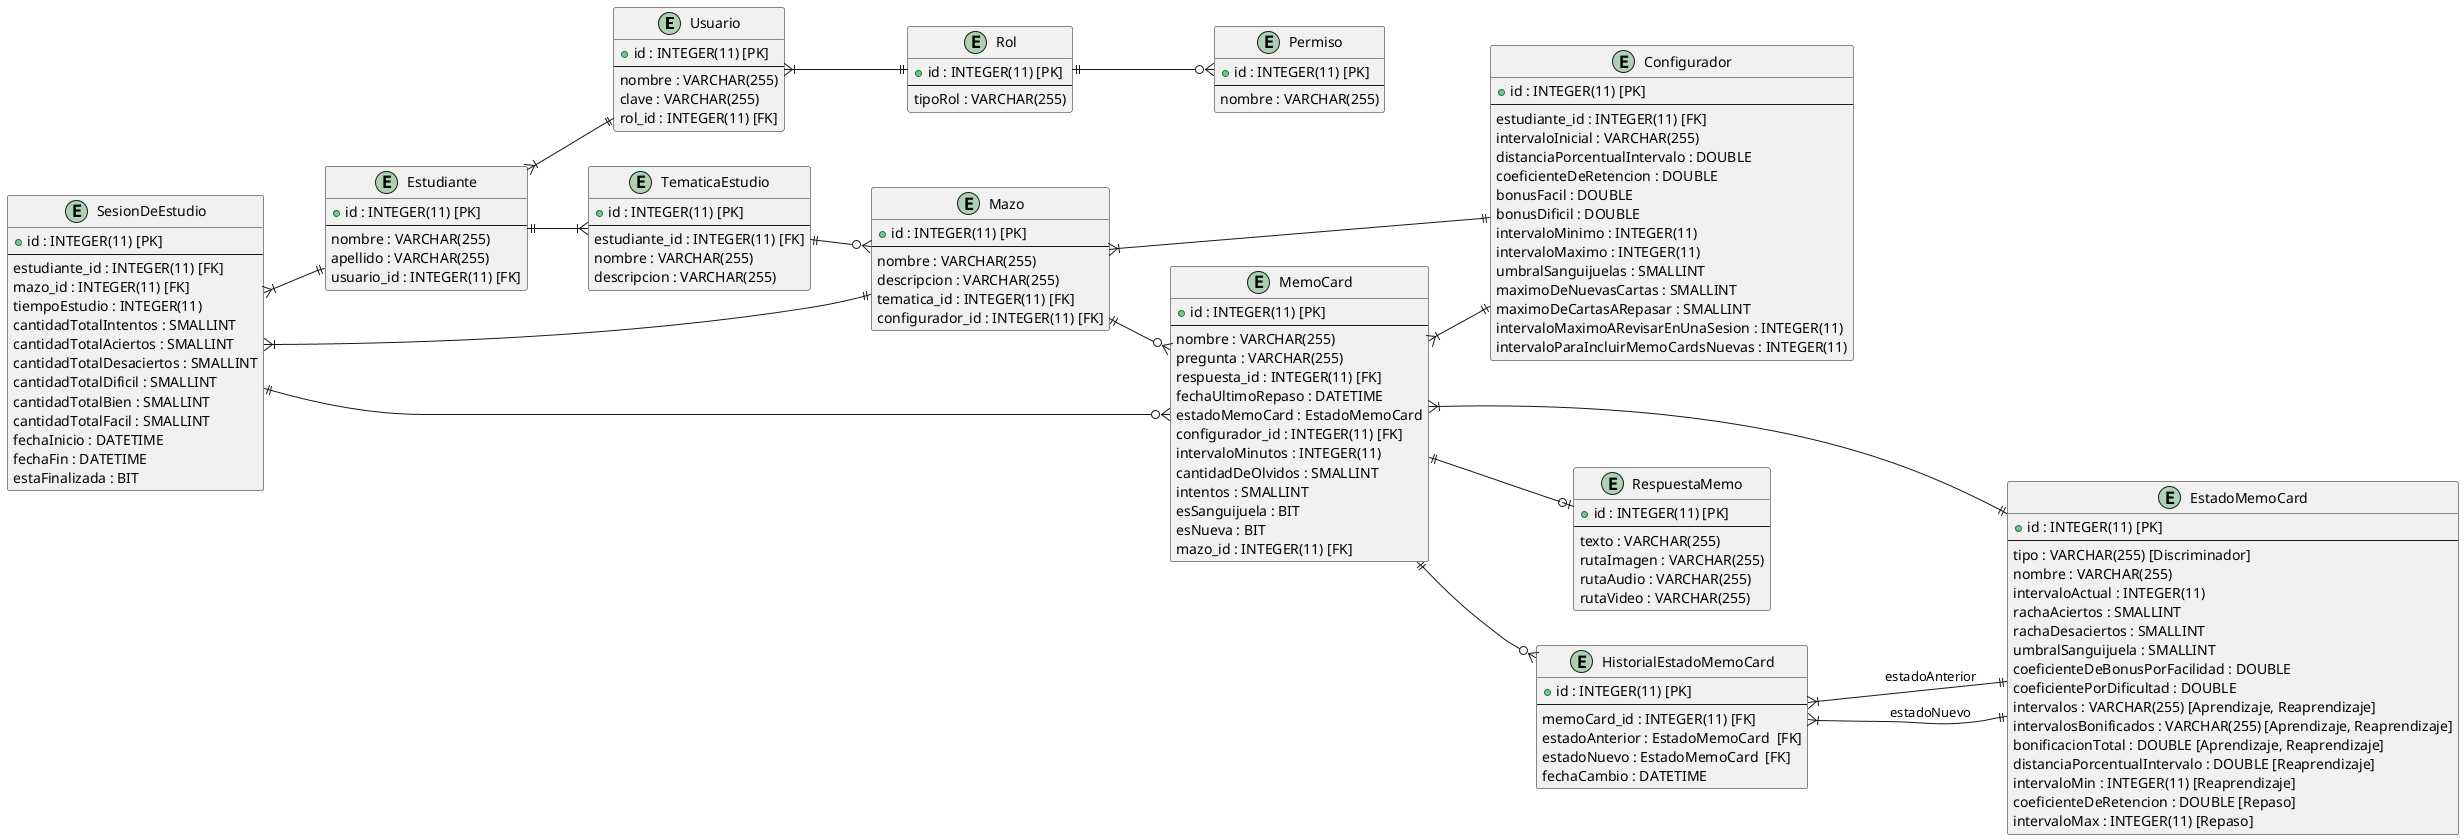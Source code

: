 @startuml
left to right direction

' Entidades principales
entity Usuario {
    + id : INTEGER(11) [PK]
    --
    nombre : VARCHAR(255)
    clave : VARCHAR(255)
    rol_id : INTEGER(11) [FK]
}

entity Rol {
    + id : INTEGER(11) [PK]
    --
    tipoRol : VARCHAR(255)
}

entity Permiso {
    + id : INTEGER(11) [PK]
    --
    nombre : VARCHAR(255)
}

entity Estudiante {
    + id : INTEGER(11) [PK]
    --
    nombre : VARCHAR(255)
    apellido : VARCHAR(255)
    usuario_id : INTEGER(11) [FK]
}

entity TematicaEstudio {
    + id : INTEGER(11) [PK]
    --
    estudiante_id : INTEGER(11) [FK]
    nombre : VARCHAR(255)
    descripcion : VARCHAR(255)
}

entity Mazo {
    + id : INTEGER(11) [PK]
    --
    nombre : VARCHAR(255)
    descripcion : VARCHAR(255)
    tematica_id : INTEGER(11) [FK]
    configurador_id : INTEGER(11) [FK]
}

entity Configurador {
    + id : INTEGER(11) [PK]
    --
    estudiante_id : INTEGER(11) [FK]
    intervaloInicial : VARCHAR(255)
    distanciaPorcentualIntervalo : DOUBLE
    coeficienteDeRetencion : DOUBLE
    bonusFacil : DOUBLE
    bonusDificil : DOUBLE
    intervaloMinimo : INTEGER(11)
    intervaloMaximo : INTEGER(11)
    umbralSanguijuelas : SMALLINT
    maximoDeNuevasCartas : SMALLINT
    maximoDeCartasARepasar : SMALLINT
    intervaloMaximoARevisarEnUnaSesion : INTEGER(11)
    intervaloParaIncluirMemoCardsNuevas : INTEGER(11)
}

entity MemoCard {
    + id : INTEGER(11) [PK]
    --
    nombre : VARCHAR(255)
    pregunta : VARCHAR(255)
    respuesta_id : INTEGER(11) [FK]
    fechaUltimoRepaso : DATETIME
    estadoMemoCard : EstadoMemoCard
    configurador_id : INTEGER(11) [FK]
    intervaloMinutos : INTEGER(11)
    cantidadDeOlvidos : SMALLINT
    intentos : SMALLINT
    esSanguijuela : BIT
    esNueva : BIT
    mazo_id : INTEGER(11) [FK]
}

entity EstadoMemoCard {
    + id : INTEGER(11) [PK]
    --
    tipo : VARCHAR(255) [Discriminador]
    nombre : VARCHAR(255)
    intervaloActual : INTEGER(11)
    rachaAciertos : SMALLINT
    rachaDesaciertos : SMALLINT
    umbralSanguijuela : SMALLINT
    coeficienteDeBonusPorFacilidad : DOUBLE
    coeficientePorDificultad : DOUBLE
    intervalos : VARCHAR(255) [Aprendizaje, Reaprendizaje]
    intervalosBonificados : VARCHAR(255) [Aprendizaje, Reaprendizaje]
    bonificacionTotal : DOUBLE [Aprendizaje, Reaprendizaje]
    distanciaPorcentualIntervalo : DOUBLE [Reaprendizaje]
    intervaloMin : INTEGER(11) [Reaprendizaje]
    coeficienteDeRetencion : DOUBLE [Repaso]
    intervaloMax : INTEGER(11) [Repaso]
}

entity RespuestaMemo {
    + id : INTEGER(11) [PK]
    --
    texto : VARCHAR(255)
    rutaImagen : VARCHAR(255)
    rutaAudio : VARCHAR(255)
    rutaVideo : VARCHAR(255)
}

entity SesionDeEstudio {
    + id : INTEGER(11) [PK]
    --
    estudiante_id : INTEGER(11) [FK]
    mazo_id : INTEGER(11) [FK]
    tiempoEstudio : INTEGER(11)
    cantidadTotalIntentos : SMALLINT
    cantidadTotalAciertos : SMALLINT
    cantidadTotalDesaciertos : SMALLINT
    cantidadTotalDificil : SMALLINT
    cantidadTotalBien : SMALLINT
    cantidadTotalFacil : SMALLINT
    fechaInicio : DATETIME
    fechaFin : DATETIME
    estaFinalizada : BIT
}

entity HistorialEstadoMemoCard {
    + id : INTEGER(11) [PK]
    --
    memoCard_id : INTEGER(11) [FK]
    estadoAnterior : EstadoMemoCard  [FK]
    estadoNuevo : EstadoMemoCard  [FK]
    fechaCambio : DATETIME
}

' Relaciones
Usuario }|--|| Rol
Rol ||--o{ Permiso
Estudiante }|--|| Usuario
Estudiante ||--|{ TematicaEstudio
TematicaEstudio ||--o{ Mazo
Mazo }|--|| Configurador
Mazo ||--o{ MemoCard
MemoCard ||--o| RespuestaMemo
MemoCard }|--|| Configurador
MemoCard ||--o{ HistorialEstadoMemoCard
MemoCard }|--|| EstadoMemoCard
HistorialEstadoMemoCard }|--|| EstadoMemoCard : estadoAnterior
HistorialEstadoMemoCard }|--|| EstadoMemoCard : estadoNuevo
SesionDeEstudio }|--|| Estudiante
SesionDeEstudio }|--|| Mazo
SesionDeEstudio ||--o{ MemoCard

@enduml